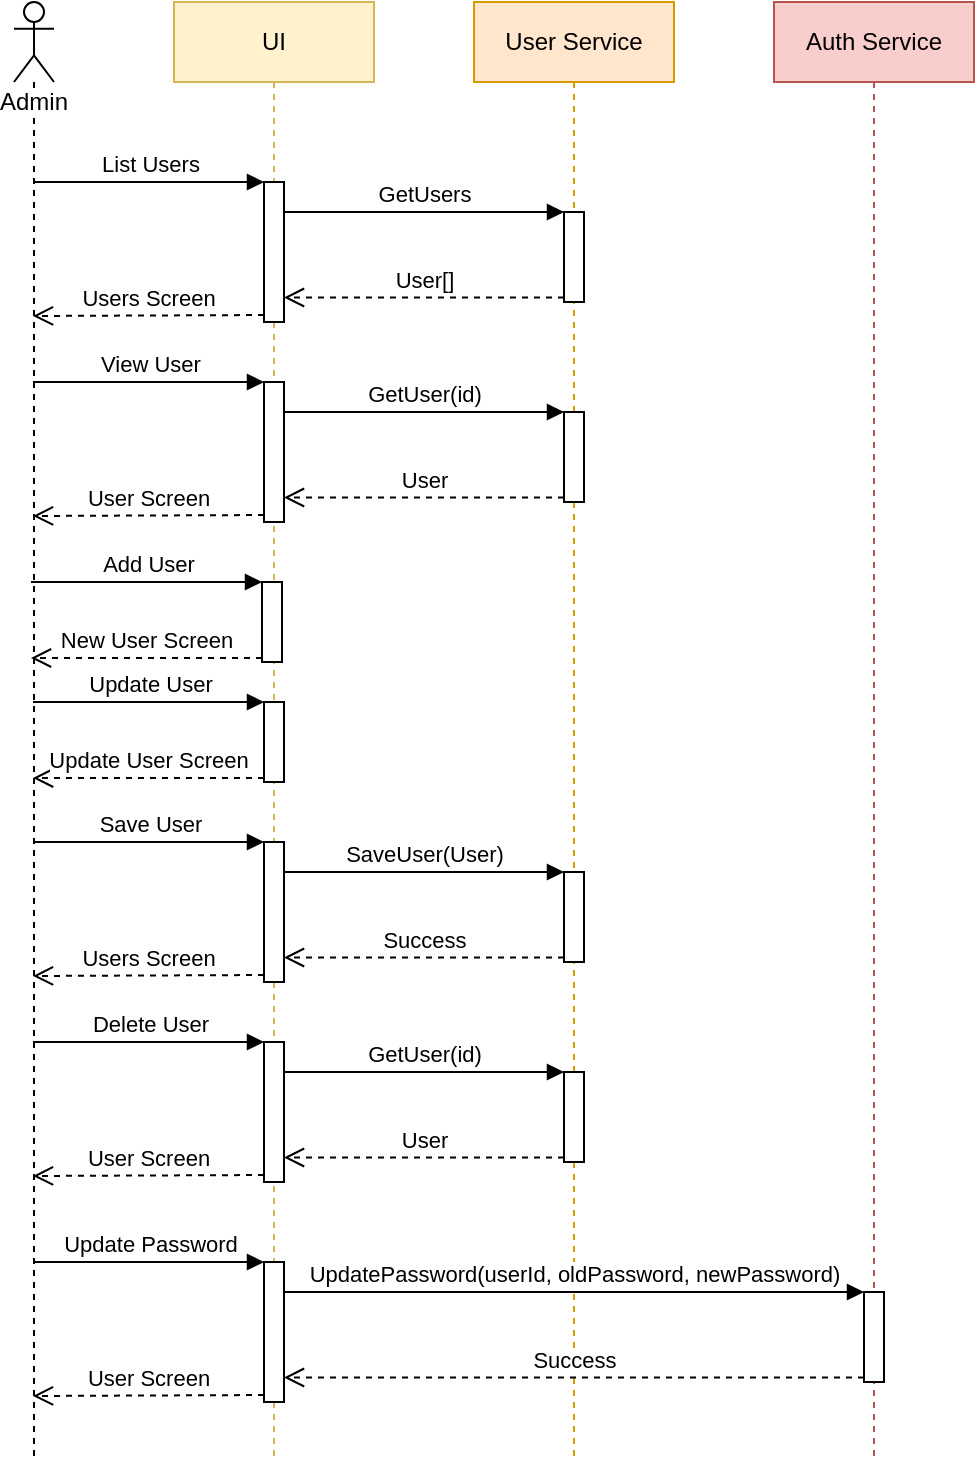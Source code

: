 <mxfile version="10.6.0" type="device"><diagram id="g0OmQ6DzeNGI7g2VLaGw" name="Page-1"><mxGraphModel dx="1343" dy="776" grid="1" gridSize="10" guides="1" tooltips="1" connect="1" arrows="1" fold="1" page="1" pageScale="1" pageWidth="827" pageHeight="1169" math="0" shadow="0"><root><mxCell id="0"/><mxCell id="1" parent="0"/><mxCell id="9F0GgTCTqup-LyNnmvPe-1" value="Admin" style="shape=umlLifeline;participant=umlActor;perimeter=lifelinePerimeter;whiteSpace=wrap;html=1;container=1;collapsible=0;recursiveResize=0;verticalAlign=top;spacingTop=36;labelBackgroundColor=#ffffff;outlineConnect=0;" parent="1" vertex="1"><mxGeometry x="30" y="30" width="20" height="730" as="geometry"/></mxCell><mxCell id="9F0GgTCTqup-LyNnmvPe-2" value="UI" style="shape=umlLifeline;perimeter=lifelinePerimeter;whiteSpace=wrap;html=1;container=1;collapsible=0;recursiveResize=0;outlineConnect=0;fillColor=#fff2cc;strokeColor=#d6b656;" parent="1" vertex="1"><mxGeometry x="110" y="30" width="100" height="730" as="geometry"/></mxCell><mxCell id="9F0GgTCTqup-LyNnmvPe-17" value="" style="html=1;points=[];perimeter=orthogonalPerimeter;" parent="9F0GgTCTqup-LyNnmvPe-2" vertex="1"><mxGeometry x="44" y="290" width="10" height="40" as="geometry"/></mxCell><mxCell id="9F0GgTCTqup-LyNnmvPe-18" value="Add User" style="html=1;verticalAlign=bottom;endArrow=block;entryX=0;entryY=0;" parent="9F0GgTCTqup-LyNnmvPe-2" target="9F0GgTCTqup-LyNnmvPe-17" edge="1"><mxGeometry relative="1" as="geometry"><mxPoint x="-71.5" y="290" as="sourcePoint"/></mxGeometry></mxCell><mxCell id="9F0GgTCTqup-LyNnmvPe-25" value="New User Screen" style="html=1;verticalAlign=bottom;endArrow=open;dashed=1;endSize=8;exitX=0;exitY=0.95;" parent="9F0GgTCTqup-LyNnmvPe-2" source="9F0GgTCTqup-LyNnmvPe-17" edge="1"><mxGeometry relative="1" as="geometry"><mxPoint x="-71.5" y="328" as="targetPoint"/></mxGeometry></mxCell><mxCell id="9F0GgTCTqup-LyNnmvPe-37" value="" style="html=1;points=[];perimeter=orthogonalPerimeter;" parent="9F0GgTCTqup-LyNnmvPe-2" vertex="1"><mxGeometry x="45" y="350" width="10" height="40" as="geometry"/></mxCell><mxCell id="9F0GgTCTqup-LyNnmvPe-38" value="Update User" style="html=1;verticalAlign=bottom;endArrow=block;entryX=0;entryY=0;" parent="9F0GgTCTqup-LyNnmvPe-2" target="9F0GgTCTqup-LyNnmvPe-37" edge="1"><mxGeometry relative="1" as="geometry"><mxPoint x="-70.5" y="350" as="sourcePoint"/></mxGeometry></mxCell><mxCell id="9F0GgTCTqup-LyNnmvPe-39" value="Update User Screen" style="html=1;verticalAlign=bottom;endArrow=open;dashed=1;endSize=8;exitX=0;exitY=0.95;" parent="9F0GgTCTqup-LyNnmvPe-2" source="9F0GgTCTqup-LyNnmvPe-37" edge="1"><mxGeometry relative="1" as="geometry"><mxPoint x="-70.5" y="388" as="targetPoint"/></mxGeometry></mxCell><mxCell id="9F0GgTCTqup-LyNnmvPe-46" value="" style="html=1;points=[];perimeter=orthogonalPerimeter;" parent="9F0GgTCTqup-LyNnmvPe-2" vertex="1"><mxGeometry x="45" y="630" width="10" height="70" as="geometry"/></mxCell><mxCell id="9F0GgTCTqup-LyNnmvPe-47" value="Update Password" style="html=1;verticalAlign=bottom;endArrow=block;entryX=0;entryY=0;" parent="9F0GgTCTqup-LyNnmvPe-2" target="9F0GgTCTqup-LyNnmvPe-46" edge="1"><mxGeometry relative="1" as="geometry"><mxPoint x="-70.5" y="630" as="sourcePoint"/></mxGeometry></mxCell><mxCell id="9F0GgTCTqup-LyNnmvPe-48" value="User Screen" style="html=1;verticalAlign=bottom;endArrow=open;dashed=1;endSize=8;exitX=0;exitY=0.95;" parent="9F0GgTCTqup-LyNnmvPe-2" source="9F0GgTCTqup-LyNnmvPe-46" edge="1"><mxGeometry relative="1" as="geometry"><mxPoint x="-70.5" y="697" as="targetPoint"/></mxGeometry></mxCell><mxCell id="9F0GgTCTqup-LyNnmvPe-3" value="User Service" style="shape=umlLifeline;perimeter=lifelinePerimeter;whiteSpace=wrap;html=1;container=1;collapsible=0;recursiveResize=0;outlineConnect=0;fillColor=#ffe6cc;strokeColor=#d79b00;" parent="1" vertex="1"><mxGeometry x="260" y="30" width="100" height="730" as="geometry"/></mxCell><mxCell id="9F0GgTCTqup-LyNnmvPe-40" value="" style="html=1;points=[];perimeter=orthogonalPerimeter;" parent="9F0GgTCTqup-LyNnmvPe-3" vertex="1"><mxGeometry x="-105" y="520" width="10" height="70" as="geometry"/></mxCell><mxCell id="9F0GgTCTqup-LyNnmvPe-41" value="Delete User" style="html=1;verticalAlign=bottom;endArrow=block;entryX=0;entryY=0;" parent="9F0GgTCTqup-LyNnmvPe-3" target="9F0GgTCTqup-LyNnmvPe-40" edge="1"><mxGeometry relative="1" as="geometry"><mxPoint x="-220.5" y="520" as="sourcePoint"/></mxGeometry></mxCell><mxCell id="9F0GgTCTqup-LyNnmvPe-42" value="User Screen" style="html=1;verticalAlign=bottom;endArrow=open;dashed=1;endSize=8;exitX=0;exitY=0.95;" parent="9F0GgTCTqup-LyNnmvPe-3" source="9F0GgTCTqup-LyNnmvPe-40" edge="1"><mxGeometry relative="1" as="geometry"><mxPoint x="-220.5" y="587" as="targetPoint"/></mxGeometry></mxCell><mxCell id="9F0GgTCTqup-LyNnmvPe-43" value="" style="html=1;points=[];perimeter=orthogonalPerimeter;" parent="9F0GgTCTqup-LyNnmvPe-3" vertex="1"><mxGeometry x="45" y="535" width="10" height="45" as="geometry"/></mxCell><mxCell id="9F0GgTCTqup-LyNnmvPe-44" value="GetUser(id)" style="html=1;verticalAlign=bottom;endArrow=block;entryX=0;entryY=0;" parent="9F0GgTCTqup-LyNnmvPe-3" source="9F0GgTCTqup-LyNnmvPe-40" target="9F0GgTCTqup-LyNnmvPe-43" edge="1"><mxGeometry relative="1" as="geometry"><mxPoint x="-340" y="520" as="sourcePoint"/></mxGeometry></mxCell><mxCell id="9F0GgTCTqup-LyNnmvPe-45" value="User" style="html=1;verticalAlign=bottom;endArrow=open;dashed=1;endSize=8;exitX=0;exitY=0.95;" parent="9F0GgTCTqup-LyNnmvPe-3" source="9F0GgTCTqup-LyNnmvPe-43" target="9F0GgTCTqup-LyNnmvPe-40" edge="1"><mxGeometry relative="1" as="geometry"><mxPoint x="-285" y="566" as="targetPoint"/></mxGeometry></mxCell><mxCell id="9F0GgTCTqup-LyNnmvPe-4" value="Auth Service" style="shape=umlLifeline;perimeter=lifelinePerimeter;whiteSpace=wrap;html=1;container=1;collapsible=0;recursiveResize=0;outlineConnect=0;fillColor=#f8cecc;strokeColor=#b85450;" parent="1" vertex="1"><mxGeometry x="410" y="30" width="100" height="730" as="geometry"/></mxCell><mxCell id="9F0GgTCTqup-LyNnmvPe-49" value="" style="html=1;points=[];perimeter=orthogonalPerimeter;" parent="9F0GgTCTqup-LyNnmvPe-4" vertex="1"><mxGeometry x="45" y="645" width="10" height="45" as="geometry"/></mxCell><mxCell id="9F0GgTCTqup-LyNnmvPe-5" value="" style="html=1;points=[];perimeter=orthogonalPerimeter;" parent="1" vertex="1"><mxGeometry x="155" y="120" width="10" height="70" as="geometry"/></mxCell><mxCell id="9F0GgTCTqup-LyNnmvPe-6" value="List Users" style="html=1;verticalAlign=bottom;endArrow=block;entryX=0;entryY=0;" parent="1" target="9F0GgTCTqup-LyNnmvPe-5" edge="1"><mxGeometry relative="1" as="geometry"><mxPoint x="39.5" y="120" as="sourcePoint"/></mxGeometry></mxCell><mxCell id="9F0GgTCTqup-LyNnmvPe-7" value="Users Screen" style="html=1;verticalAlign=bottom;endArrow=open;dashed=1;endSize=8;exitX=0;exitY=0.95;" parent="1" source="9F0GgTCTqup-LyNnmvPe-5" edge="1"><mxGeometry relative="1" as="geometry"><mxPoint x="39.5" y="187" as="targetPoint"/></mxGeometry></mxCell><mxCell id="9F0GgTCTqup-LyNnmvPe-8" value="" style="html=1;points=[];perimeter=orthogonalPerimeter;" parent="1" vertex="1"><mxGeometry x="305" y="135" width="10" height="45" as="geometry"/></mxCell><mxCell id="9F0GgTCTqup-LyNnmvPe-9" value="GetUsers" style="html=1;verticalAlign=bottom;endArrow=block;entryX=0;entryY=0;" parent="1" source="9F0GgTCTqup-LyNnmvPe-5" target="9F0GgTCTqup-LyNnmvPe-8" edge="1"><mxGeometry relative="1" as="geometry"><mxPoint x="180" y="150" as="sourcePoint"/></mxGeometry></mxCell><mxCell id="9F0GgTCTqup-LyNnmvPe-10" value="User[]" style="html=1;verticalAlign=bottom;endArrow=open;dashed=1;endSize=8;exitX=0;exitY=0.95;" parent="1" source="9F0GgTCTqup-LyNnmvPe-8" target="9F0GgTCTqup-LyNnmvPe-5" edge="1"><mxGeometry relative="1" as="geometry"><mxPoint x="235" y="196" as="targetPoint"/></mxGeometry></mxCell><mxCell id="9F0GgTCTqup-LyNnmvPe-11" value="" style="html=1;points=[];perimeter=orthogonalPerimeter;" parent="1" vertex="1"><mxGeometry x="155" y="220" width="10" height="70" as="geometry"/></mxCell><mxCell id="9F0GgTCTqup-LyNnmvPe-12" value="View User" style="html=1;verticalAlign=bottom;endArrow=block;entryX=0;entryY=0;" parent="1" target="9F0GgTCTqup-LyNnmvPe-11" edge="1"><mxGeometry relative="1" as="geometry"><mxPoint x="39.5" y="220" as="sourcePoint"/></mxGeometry></mxCell><mxCell id="9F0GgTCTqup-LyNnmvPe-13" value="User Screen" style="html=1;verticalAlign=bottom;endArrow=open;dashed=1;endSize=8;exitX=0;exitY=0.95;" parent="1" source="9F0GgTCTqup-LyNnmvPe-11" edge="1"><mxGeometry relative="1" as="geometry"><mxPoint x="39.5" y="287" as="targetPoint"/></mxGeometry></mxCell><mxCell id="9F0GgTCTqup-LyNnmvPe-14" value="" style="html=1;points=[];perimeter=orthogonalPerimeter;" parent="1" vertex="1"><mxGeometry x="305" y="235" width="10" height="45" as="geometry"/></mxCell><mxCell id="9F0GgTCTqup-LyNnmvPe-15" value="GetUser(id)" style="html=1;verticalAlign=bottom;endArrow=block;entryX=0;entryY=0;" parent="1" source="9F0GgTCTqup-LyNnmvPe-11" target="9F0GgTCTqup-LyNnmvPe-14" edge="1"><mxGeometry relative="1" as="geometry"><mxPoint x="-80" y="220" as="sourcePoint"/></mxGeometry></mxCell><mxCell id="9F0GgTCTqup-LyNnmvPe-16" value="User" style="html=1;verticalAlign=bottom;endArrow=open;dashed=1;endSize=8;exitX=0;exitY=0.95;" parent="1" source="9F0GgTCTqup-LyNnmvPe-14" target="9F0GgTCTqup-LyNnmvPe-11" edge="1"><mxGeometry relative="1" as="geometry"><mxPoint x="-25" y="266" as="targetPoint"/></mxGeometry></mxCell><mxCell id="9F0GgTCTqup-LyNnmvPe-19" value="" style="html=1;points=[];perimeter=orthogonalPerimeter;" parent="1" vertex="1"><mxGeometry x="155" y="450" width="10" height="70" as="geometry"/></mxCell><mxCell id="9F0GgTCTqup-LyNnmvPe-20" value="Save User" style="html=1;verticalAlign=bottom;endArrow=block;entryX=0;entryY=0;" parent="1" target="9F0GgTCTqup-LyNnmvPe-19" edge="1"><mxGeometry relative="1" as="geometry"><mxPoint x="39.5" y="450" as="sourcePoint"/></mxGeometry></mxCell><mxCell id="9F0GgTCTqup-LyNnmvPe-21" value="Users Screen" style="html=1;verticalAlign=bottom;endArrow=open;dashed=1;endSize=8;exitX=0;exitY=0.95;" parent="1" source="9F0GgTCTqup-LyNnmvPe-19" edge="1"><mxGeometry relative="1" as="geometry"><mxPoint x="39.5" y="517" as="targetPoint"/></mxGeometry></mxCell><mxCell id="9F0GgTCTqup-LyNnmvPe-22" value="" style="html=1;points=[];perimeter=orthogonalPerimeter;" parent="1" vertex="1"><mxGeometry x="305" y="465" width="10" height="45" as="geometry"/></mxCell><mxCell id="9F0GgTCTqup-LyNnmvPe-23" value="SaveUser(User)" style="html=1;verticalAlign=bottom;endArrow=block;entryX=0;entryY=0;" parent="1" source="9F0GgTCTqup-LyNnmvPe-19" target="9F0GgTCTqup-LyNnmvPe-22" edge="1"><mxGeometry relative="1" as="geometry"><mxPoint x="-340" y="420" as="sourcePoint"/></mxGeometry></mxCell><mxCell id="9F0GgTCTqup-LyNnmvPe-24" value="Success" style="html=1;verticalAlign=bottom;endArrow=open;dashed=1;endSize=8;exitX=0;exitY=0.95;" parent="1" source="9F0GgTCTqup-LyNnmvPe-22" target="9F0GgTCTqup-LyNnmvPe-19" edge="1"><mxGeometry relative="1" as="geometry"><mxPoint x="-285" y="466" as="targetPoint"/></mxGeometry></mxCell><mxCell id="9F0GgTCTqup-LyNnmvPe-50" value="UpdatePassword(userId, oldPassword, newPassword)" style="html=1;verticalAlign=bottom;endArrow=block;entryX=0;entryY=0;" parent="1" source="9F0GgTCTqup-LyNnmvPe-46" target="9F0GgTCTqup-LyNnmvPe-49" edge="1"><mxGeometry relative="1" as="geometry"><mxPoint x="-340" y="630" as="sourcePoint"/></mxGeometry></mxCell><mxCell id="9F0GgTCTqup-LyNnmvPe-51" value="Success" style="html=1;verticalAlign=bottom;endArrow=open;dashed=1;endSize=8;exitX=0;exitY=0.95;" parent="1" source="9F0GgTCTqup-LyNnmvPe-49" target="9F0GgTCTqup-LyNnmvPe-46" edge="1"><mxGeometry relative="1" as="geometry"><mxPoint x="-285" y="676" as="targetPoint"/></mxGeometry></mxCell></root></mxGraphModel></diagram></mxfile>